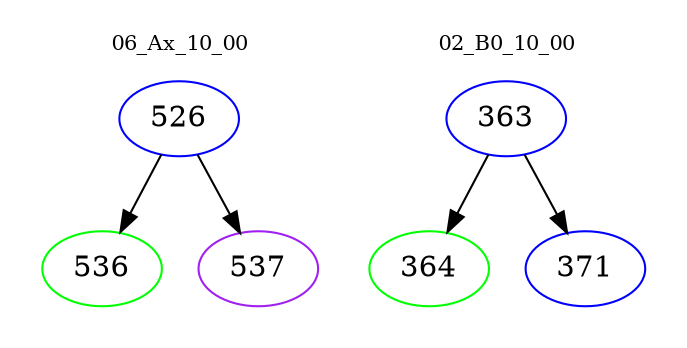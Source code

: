 digraph{
subgraph cluster_0 {
color = white
label = "06_Ax_10_00";
fontsize=10;
T0_526 [label="526", color="blue"]
T0_526 -> T0_536 [color="black"]
T0_536 [label="536", color="green"]
T0_526 -> T0_537 [color="black"]
T0_537 [label="537", color="purple"]
}
subgraph cluster_1 {
color = white
label = "02_B0_10_00";
fontsize=10;
T1_363 [label="363", color="blue"]
T1_363 -> T1_364 [color="black"]
T1_364 [label="364", color="green"]
T1_363 -> T1_371 [color="black"]
T1_371 [label="371", color="blue"]
}
}
